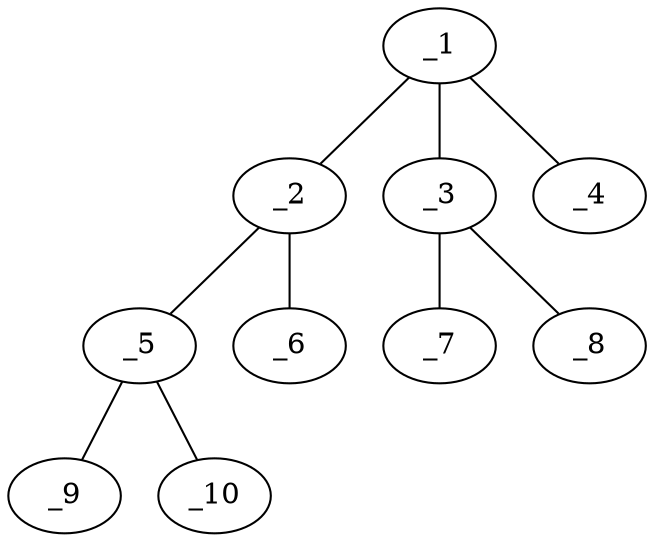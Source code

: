 graph molid62778 {
	_1	 [charge=0,
		chem=1,
		symbol="C  ",
		x="3.7321",
		y="-0.25"];
	_2	 [charge=0,
		chem=1,
		symbol="C  ",
		x="4.5981",
		y="0.25"];
	_1 -- _2	 [valence=1];
	_3	 [charge=0,
		chem=1,
		symbol="C  ",
		x="2.866",
		y="0.25"];
	_1 -- _3	 [valence=1];
	_4	 [charge=0,
		chem=2,
		symbol="O  ",
		x="3.7321",
		y="-1.25"];
	_1 -- _4	 [valence=1];
	_5	 [charge=0,
		chem=1,
		symbol="C  ",
		x="5.4641",
		y="-0.25"];
	_2 -- _5	 [valence=1];
	_6	 [charge=0,
		chem=2,
		symbol="O  ",
		x="4.5981",
		y="1.25"];
	_2 -- _6	 [valence=1];
	_7	 [charge=0,
		chem=2,
		symbol="O  ",
		x=2,
		y="-0.25"];
	_3 -- _7	 [valence=2];
	_8	 [charge=0,
		chem=2,
		symbol="O  ",
		x="2.866",
		y="1.25"];
	_3 -- _8	 [valence=1];
	_9	 [charge=0,
		chem=2,
		symbol="O  ",
		x="6.3301",
		y="0.25"];
	_5 -- _9	 [valence=2];
	_10	 [charge=0,
		chem=2,
		symbol="O  ",
		x="5.4641",
		y="-1.25"];
	_5 -- _10	 [valence=1];
}
